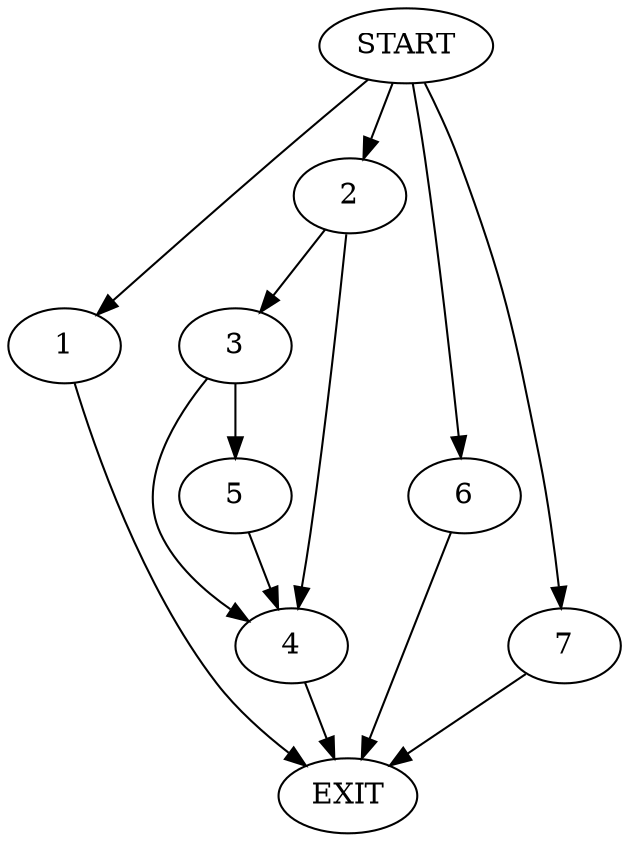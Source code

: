 digraph {
0 [label="START"]
8 [label="EXIT"]
0 -> 1
1 -> 8
0 -> 2
2 -> 3
2 -> 4
3 -> 5
3 -> 4
4 -> 8
5 -> 4
0 -> 6
6 -> 8
0 -> 7
7 -> 8
}

